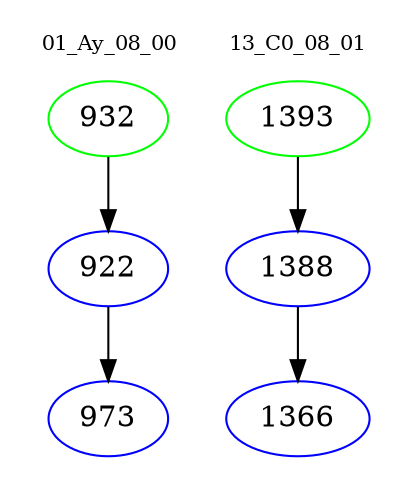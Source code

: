 digraph{
subgraph cluster_0 {
color = white
label = "01_Ay_08_00";
fontsize=10;
T0_932 [label="932", color="green"]
T0_932 -> T0_922 [color="black"]
T0_922 [label="922", color="blue"]
T0_922 -> T0_973 [color="black"]
T0_973 [label="973", color="blue"]
}
subgraph cluster_1 {
color = white
label = "13_C0_08_01";
fontsize=10;
T1_1393 [label="1393", color="green"]
T1_1393 -> T1_1388 [color="black"]
T1_1388 [label="1388", color="blue"]
T1_1388 -> T1_1366 [color="black"]
T1_1366 [label="1366", color="blue"]
}
}

